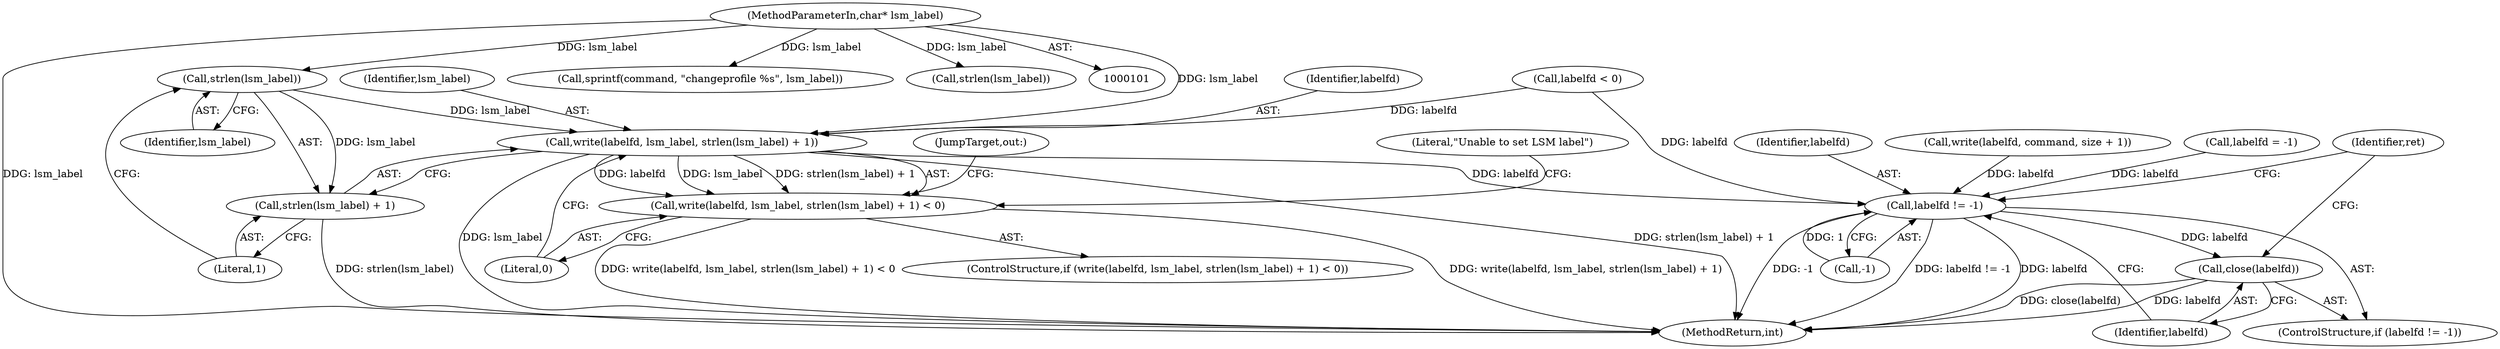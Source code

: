 digraph "0_lxc_81f466d05f2a89cb4f122ef7f593ff3f279b165c_0@API" {
"1000253" [label="(Call,strlen(lsm_label))"];
"1000104" [label="(MethodParameterIn,char* lsm_label)"];
"1000249" [label="(Call,write(labelfd, lsm_label, strlen(lsm_label) + 1))"];
"1000248" [label="(Call,write(labelfd, lsm_label, strlen(lsm_label) + 1) < 0)"];
"1000279" [label="(Call,labelfd != -1)"];
"1000283" [label="(Call,close(labelfd))"];
"1000252" [label="(Call,strlen(lsm_label) + 1)"];
"1000287" [label="(MethodReturn,int)"];
"1000254" [label="(Identifier,lsm_label)"];
"1000280" [label="(Identifier,labelfd)"];
"1000275" [label="(JumpTarget,out:)"];
"1000256" [label="(Literal,0)"];
"1000278" [label="(ControlStructure,if (labelfd != -1))"];
"1000253" [label="(Call,strlen(lsm_label))"];
"1000249" [label="(Call,write(labelfd, lsm_label, strlen(lsm_label) + 1))"];
"1000224" [label="(Call,write(labelfd, command, size + 1))"];
"1000206" [label="(Call,sprintf(command, \"changeprofile %s\", lsm_label))"];
"1000259" [label="(Literal,\"Unable to set LSM label\")"];
"1000187" [label="(Call,strlen(lsm_label))"];
"1000252" [label="(Call,strlen(lsm_label) + 1)"];
"1000284" [label="(Identifier,labelfd)"];
"1000104" [label="(MethodParameterIn,char* lsm_label)"];
"1000281" [label="(Call,-1)"];
"1000250" [label="(Identifier,labelfd)"];
"1000107" [label="(Call,labelfd = -1)"];
"1000248" [label="(Call,write(labelfd, lsm_label, strlen(lsm_label) + 1) < 0)"];
"1000164" [label="(Call,labelfd < 0)"];
"1000255" [label="(Literal,1)"];
"1000286" [label="(Identifier,ret)"];
"1000247" [label="(ControlStructure,if (write(labelfd, lsm_label, strlen(lsm_label) + 1) < 0))"];
"1000283" [label="(Call,close(labelfd))"];
"1000279" [label="(Call,labelfd != -1)"];
"1000251" [label="(Identifier,lsm_label)"];
"1000253" -> "1000252"  [label="AST: "];
"1000253" -> "1000254"  [label="CFG: "];
"1000254" -> "1000253"  [label="AST: "];
"1000255" -> "1000253"  [label="CFG: "];
"1000253" -> "1000249"  [label="DDG: lsm_label"];
"1000253" -> "1000252"  [label="DDG: lsm_label"];
"1000104" -> "1000253"  [label="DDG: lsm_label"];
"1000104" -> "1000101"  [label="AST: "];
"1000104" -> "1000287"  [label="DDG: lsm_label"];
"1000104" -> "1000187"  [label="DDG: lsm_label"];
"1000104" -> "1000206"  [label="DDG: lsm_label"];
"1000104" -> "1000249"  [label="DDG: lsm_label"];
"1000249" -> "1000248"  [label="AST: "];
"1000249" -> "1000252"  [label="CFG: "];
"1000250" -> "1000249"  [label="AST: "];
"1000251" -> "1000249"  [label="AST: "];
"1000252" -> "1000249"  [label="AST: "];
"1000256" -> "1000249"  [label="CFG: "];
"1000249" -> "1000287"  [label="DDG: lsm_label"];
"1000249" -> "1000287"  [label="DDG: strlen(lsm_label) + 1"];
"1000249" -> "1000248"  [label="DDG: labelfd"];
"1000249" -> "1000248"  [label="DDG: lsm_label"];
"1000249" -> "1000248"  [label="DDG: strlen(lsm_label) + 1"];
"1000164" -> "1000249"  [label="DDG: labelfd"];
"1000249" -> "1000279"  [label="DDG: labelfd"];
"1000248" -> "1000247"  [label="AST: "];
"1000248" -> "1000256"  [label="CFG: "];
"1000256" -> "1000248"  [label="AST: "];
"1000259" -> "1000248"  [label="CFG: "];
"1000275" -> "1000248"  [label="CFG: "];
"1000248" -> "1000287"  [label="DDG: write(labelfd, lsm_label, strlen(lsm_label) + 1) < 0"];
"1000248" -> "1000287"  [label="DDG: write(labelfd, lsm_label, strlen(lsm_label) + 1)"];
"1000279" -> "1000278"  [label="AST: "];
"1000279" -> "1000281"  [label="CFG: "];
"1000280" -> "1000279"  [label="AST: "];
"1000281" -> "1000279"  [label="AST: "];
"1000284" -> "1000279"  [label="CFG: "];
"1000286" -> "1000279"  [label="CFG: "];
"1000279" -> "1000287"  [label="DDG: labelfd"];
"1000279" -> "1000287"  [label="DDG: -1"];
"1000279" -> "1000287"  [label="DDG: labelfd != -1"];
"1000224" -> "1000279"  [label="DDG: labelfd"];
"1000107" -> "1000279"  [label="DDG: labelfd"];
"1000164" -> "1000279"  [label="DDG: labelfd"];
"1000281" -> "1000279"  [label="DDG: 1"];
"1000279" -> "1000283"  [label="DDG: labelfd"];
"1000283" -> "1000278"  [label="AST: "];
"1000283" -> "1000284"  [label="CFG: "];
"1000284" -> "1000283"  [label="AST: "];
"1000286" -> "1000283"  [label="CFG: "];
"1000283" -> "1000287"  [label="DDG: labelfd"];
"1000283" -> "1000287"  [label="DDG: close(labelfd)"];
"1000252" -> "1000255"  [label="CFG: "];
"1000255" -> "1000252"  [label="AST: "];
"1000252" -> "1000287"  [label="DDG: strlen(lsm_label)"];
}
